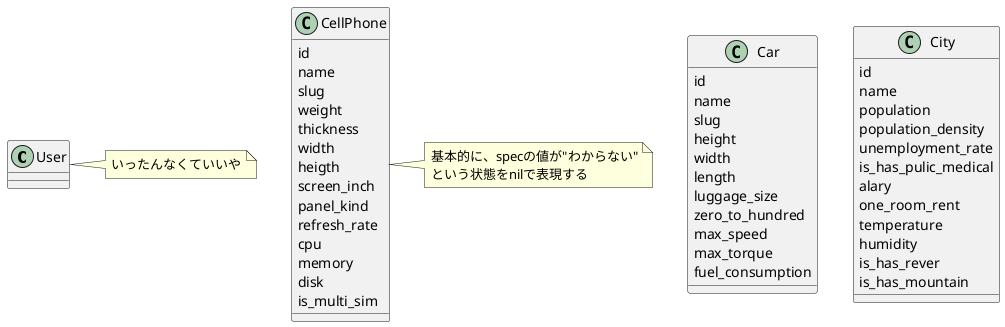 @startuml


class User {

}
note right of User
  いったんなくていいや
endnote


class CellPhone {
  id
  name
  slug
  weight
  thickness
  width
  heigth
  screen_inch
  panel_kind
  refresh_rate
  cpu
  memory
  disk
  is_multi_sim
}
note right of CellPhone
  基本的に、specの値が"わからない"
  という状態をnilで表現する
endnote

class Car {
  id
  name
  slug
  height
  width
  length
  luggage_size
  zero_to_hundred
  max_speed
  max_torque
  fuel_consumption
}

class City {
  id
  name
  population
  population_density
  unemployment_rate
  is_has_pulic_medical
  alary
  one_room_rent
  temperature
  humidity
  is_has_rever
  is_has_mountain
}

@enduml